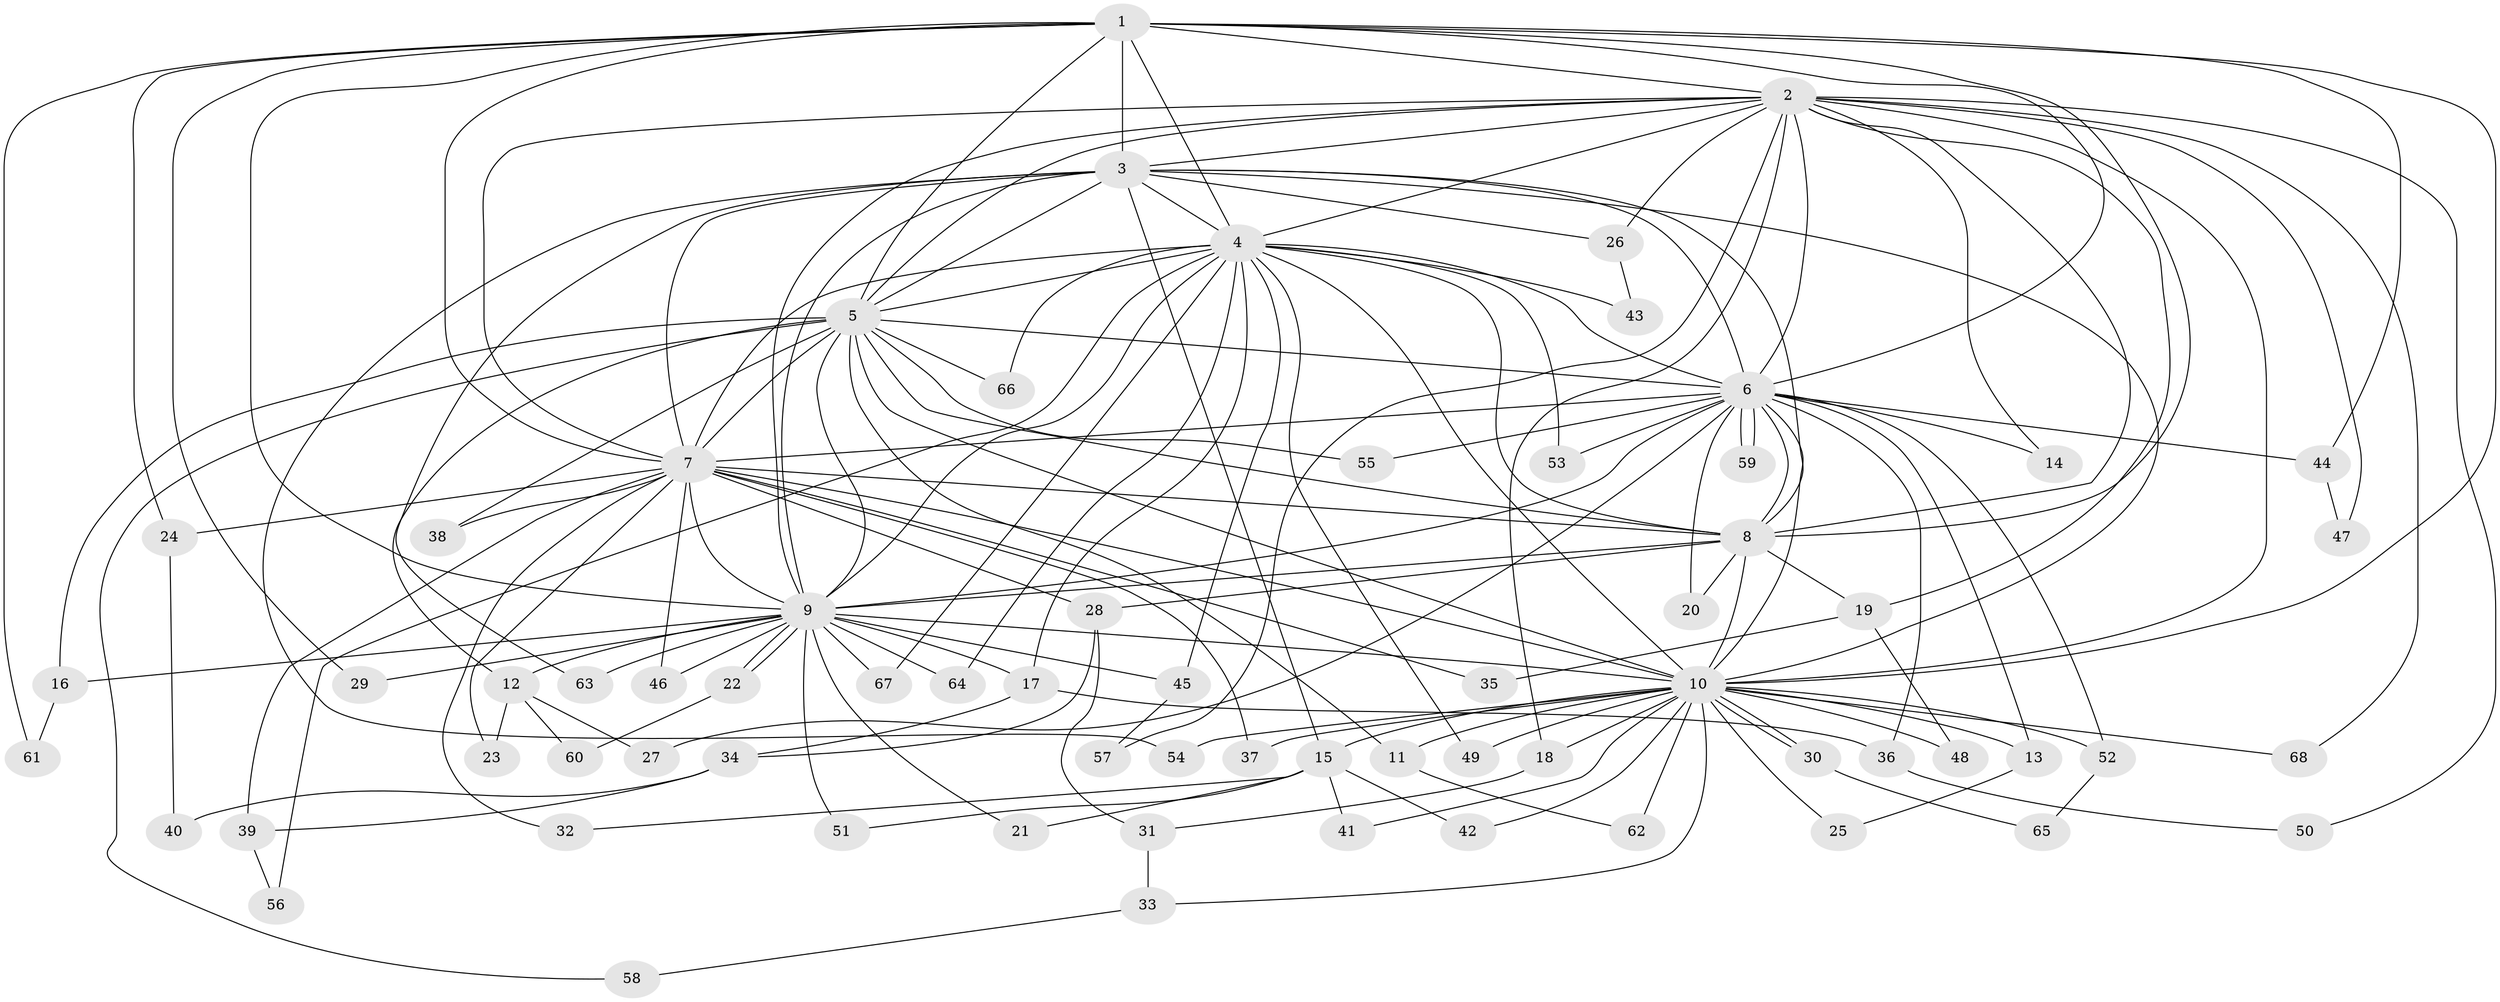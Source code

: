 // coarse degree distribution, {20: 0.047619047619047616, 1: 0.6190476190476191, 2: 0.2857142857142857, 3: 0.047619047619047616}
// Generated by graph-tools (version 1.1) at 2025/17/03/04/25 18:17:30]
// undirected, 68 vertices, 161 edges
graph export_dot {
graph [start="1"]
  node [color=gray90,style=filled];
  1;
  2;
  3;
  4;
  5;
  6;
  7;
  8;
  9;
  10;
  11;
  12;
  13;
  14;
  15;
  16;
  17;
  18;
  19;
  20;
  21;
  22;
  23;
  24;
  25;
  26;
  27;
  28;
  29;
  30;
  31;
  32;
  33;
  34;
  35;
  36;
  37;
  38;
  39;
  40;
  41;
  42;
  43;
  44;
  45;
  46;
  47;
  48;
  49;
  50;
  51;
  52;
  53;
  54;
  55;
  56;
  57;
  58;
  59;
  60;
  61;
  62;
  63;
  64;
  65;
  66;
  67;
  68;
  1 -- 2;
  1 -- 3;
  1 -- 4;
  1 -- 5;
  1 -- 6;
  1 -- 7;
  1 -- 8;
  1 -- 9;
  1 -- 10;
  1 -- 24;
  1 -- 29;
  1 -- 44;
  1 -- 61;
  2 -- 3;
  2 -- 4;
  2 -- 5;
  2 -- 6;
  2 -- 7;
  2 -- 8;
  2 -- 9;
  2 -- 10;
  2 -- 14;
  2 -- 18;
  2 -- 19;
  2 -- 26;
  2 -- 47;
  2 -- 50;
  2 -- 57;
  2 -- 68;
  3 -- 4;
  3 -- 5;
  3 -- 6;
  3 -- 7;
  3 -- 8;
  3 -- 9;
  3 -- 10;
  3 -- 15;
  3 -- 26;
  3 -- 54;
  3 -- 63;
  4 -- 5;
  4 -- 6;
  4 -- 7;
  4 -- 8;
  4 -- 9;
  4 -- 10;
  4 -- 17;
  4 -- 43;
  4 -- 45;
  4 -- 49;
  4 -- 53;
  4 -- 56;
  4 -- 64;
  4 -- 66;
  4 -- 67;
  5 -- 6;
  5 -- 7;
  5 -- 8;
  5 -- 9;
  5 -- 10;
  5 -- 11;
  5 -- 12;
  5 -- 16;
  5 -- 38;
  5 -- 55;
  5 -- 58;
  5 -- 66;
  6 -- 7;
  6 -- 8;
  6 -- 9;
  6 -- 10;
  6 -- 13;
  6 -- 14;
  6 -- 20;
  6 -- 27;
  6 -- 36;
  6 -- 44;
  6 -- 52;
  6 -- 53;
  6 -- 55;
  6 -- 59;
  6 -- 59;
  7 -- 8;
  7 -- 9;
  7 -- 10;
  7 -- 23;
  7 -- 24;
  7 -- 28;
  7 -- 32;
  7 -- 35;
  7 -- 37;
  7 -- 38;
  7 -- 39;
  7 -- 46;
  8 -- 9;
  8 -- 10;
  8 -- 19;
  8 -- 20;
  8 -- 28;
  9 -- 10;
  9 -- 12;
  9 -- 16;
  9 -- 17;
  9 -- 21;
  9 -- 22;
  9 -- 22;
  9 -- 29;
  9 -- 45;
  9 -- 46;
  9 -- 51;
  9 -- 63;
  9 -- 64;
  9 -- 67;
  10 -- 11;
  10 -- 13;
  10 -- 15;
  10 -- 18;
  10 -- 25;
  10 -- 30;
  10 -- 30;
  10 -- 33;
  10 -- 37;
  10 -- 41;
  10 -- 42;
  10 -- 48;
  10 -- 49;
  10 -- 52;
  10 -- 54;
  10 -- 62;
  10 -- 68;
  11 -- 62;
  12 -- 23;
  12 -- 27;
  12 -- 60;
  13 -- 25;
  15 -- 21;
  15 -- 32;
  15 -- 41;
  15 -- 42;
  15 -- 51;
  16 -- 61;
  17 -- 34;
  17 -- 36;
  18 -- 31;
  19 -- 35;
  19 -- 48;
  22 -- 60;
  24 -- 40;
  26 -- 43;
  28 -- 31;
  28 -- 34;
  30 -- 65;
  31 -- 33;
  33 -- 58;
  34 -- 39;
  34 -- 40;
  36 -- 50;
  39 -- 56;
  44 -- 47;
  45 -- 57;
  52 -- 65;
}
